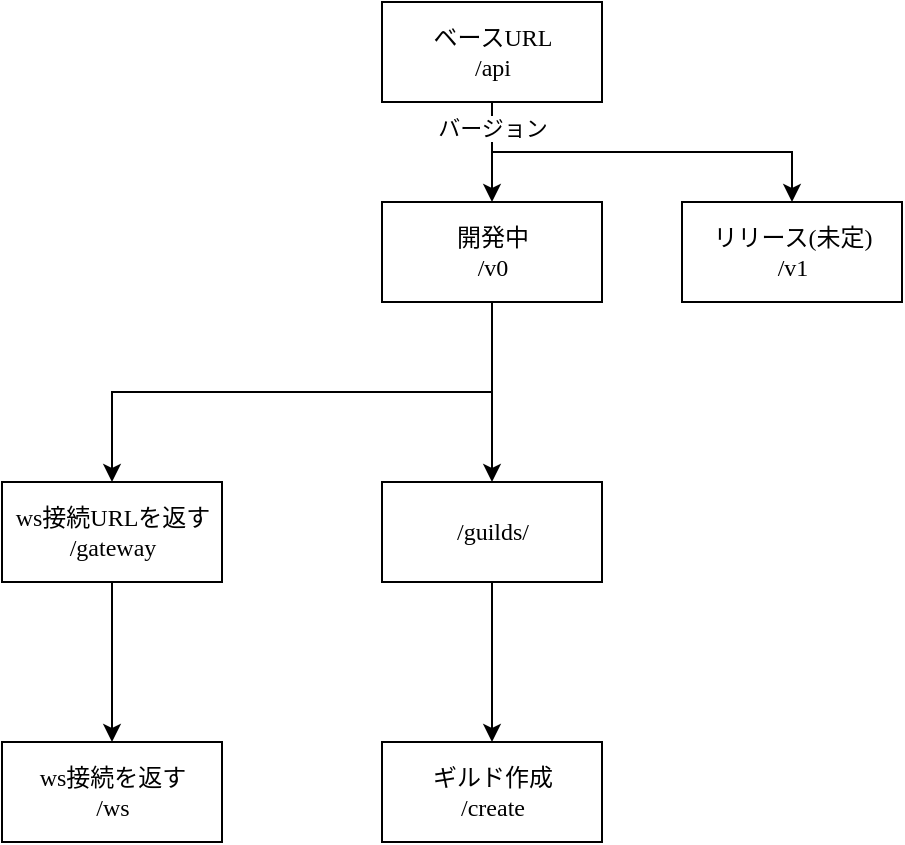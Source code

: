 <mxfile version="20.8.13" type="github" pages="2">
  <diagram name="ページ1" id="-7ceIXDPW2_akQOP-5Nq">
    <mxGraphModel dx="2029" dy="1097" grid="1" gridSize="10" guides="1" tooltips="1" connect="1" arrows="1" fold="1" page="1" pageScale="1" pageWidth="827" pageHeight="1169" math="0" shadow="0">
      <root>
        <mxCell id="0" />
        <mxCell id="1" parent="0" />
        <mxCell id="iln5lI4_UesfJCWmbQeq-12" value="ベースURL&lt;br&gt;&lt;div&gt;/api&lt;/div&gt;" style="html=1;fontFamily=Garamond;" parent="1" vertex="1">
          <mxGeometry x="230" y="40" width="110" height="50" as="geometry" />
        </mxCell>
        <mxCell id="iln5lI4_UesfJCWmbQeq-32" value="" style="edgeStyle=orthogonalEdgeStyle;rounded=0;orthogonalLoop=1;jettySize=auto;html=1;exitX=0.5;exitY=1;exitDx=0;exitDy=0;" parent="1" source="iln5lI4_UesfJCWmbQeq-14" target="iln5lI4_UesfJCWmbQeq-31" edge="1">
          <mxGeometry relative="1" as="geometry" />
        </mxCell>
        <mxCell id="iln5lI4_UesfJCWmbQeq-40" value="" style="edgeStyle=orthogonalEdgeStyle;rounded=0;orthogonalLoop=1;jettySize=auto;html=1;fontFamily=Garamond;" parent="1" source="iln5lI4_UesfJCWmbQeq-14" target="iln5lI4_UesfJCWmbQeq-39" edge="1">
          <mxGeometry relative="1" as="geometry" />
        </mxCell>
        <mxCell id="iln5lI4_UesfJCWmbQeq-14" value="&lt;div&gt;開発中&lt;br&gt;&lt;/div&gt;&lt;div&gt;/v0&lt;/div&gt;" style="html=1;fontFamily=Garamond;" parent="1" vertex="1">
          <mxGeometry x="230" y="140" width="110" height="50" as="geometry" />
        </mxCell>
        <mxCell id="iln5lI4_UesfJCWmbQeq-17" value="リリース(未定)&lt;br&gt;&lt;div&gt;/v1&lt;/div&gt;" style="html=1;fontFamily=Garamond;" parent="1" vertex="1">
          <mxGeometry x="380" y="140" width="110" height="50" as="geometry" />
        </mxCell>
        <mxCell id="iln5lI4_UesfJCWmbQeq-21" value="" style="edgeStyle=orthogonalEdgeStyle;rounded=0;orthogonalLoop=1;jettySize=auto;html=1;entryX=0.5;entryY=0;entryDx=0;entryDy=0;exitX=0.5;exitY=1;exitDx=0;exitDy=0;" parent="1" source="iln5lI4_UesfJCWmbQeq-12" target="iln5lI4_UesfJCWmbQeq-17" edge="1">
          <mxGeometry x="-0.5" relative="1" as="geometry">
            <mxPoint x="285" y="180" as="targetPoint" />
            <mxPoint x="290" y="130" as="sourcePoint" />
            <mxPoint as="offset" />
          </mxGeometry>
        </mxCell>
        <mxCell id="iln5lI4_UesfJCWmbQeq-13" value="バージョン" style="edgeStyle=orthogonalEdgeStyle;rounded=0;orthogonalLoop=1;jettySize=auto;html=1;exitX=0.5;exitY=1;exitDx=0;exitDy=0;entryX=0.5;entryY=0;entryDx=0;entryDy=0;" parent="1" source="iln5lI4_UesfJCWmbQeq-12" target="iln5lI4_UesfJCWmbQeq-14" edge="1">
          <mxGeometry x="-0.5" relative="1" as="geometry">
            <mxPoint x="300" y="130" as="targetPoint" />
            <Array as="points" />
            <mxPoint as="offset" />
          </mxGeometry>
        </mxCell>
        <mxCell id="iln5lI4_UesfJCWmbQeq-48" style="edgeStyle=orthogonalEdgeStyle;rounded=0;orthogonalLoop=1;jettySize=auto;html=1;fontFamily=Garamond;" parent="1" source="iln5lI4_UesfJCWmbQeq-31" target="iln5lI4_UesfJCWmbQeq-47" edge="1">
          <mxGeometry relative="1" as="geometry" />
        </mxCell>
        <mxCell id="iln5lI4_UesfJCWmbQeq-31" value="&lt;div&gt;ws接続URLを返す&lt;br&gt;&lt;/div&gt;&lt;div&gt;/gateway&lt;/div&gt;" style="html=1;fontFamily=Garamond;" parent="1" vertex="1">
          <mxGeometry x="40" y="280" width="110" height="50" as="geometry" />
        </mxCell>
        <mxCell id="iln5lI4_UesfJCWmbQeq-43" value="" style="edgeStyle=orthogonalEdgeStyle;rounded=0;orthogonalLoop=1;jettySize=auto;html=1;fontFamily=Garamond;" parent="1" source="iln5lI4_UesfJCWmbQeq-39" target="iln5lI4_UesfJCWmbQeq-42" edge="1">
          <mxGeometry relative="1" as="geometry" />
        </mxCell>
        <mxCell id="iln5lI4_UesfJCWmbQeq-39" value="&lt;div&gt;/guilds/&lt;/div&gt;" style="html=1;fontFamily=Garamond;" parent="1" vertex="1">
          <mxGeometry x="230" y="280" width="110" height="50" as="geometry" />
        </mxCell>
        <mxCell id="iln5lI4_UesfJCWmbQeq-42" value="ギルド作成&lt;br&gt;&lt;div&gt;/create&lt;/div&gt;" style="html=1;fontFamily=Garamond;" parent="1" vertex="1">
          <mxGeometry x="230" y="410" width="110" height="50" as="geometry" />
        </mxCell>
        <mxCell id="iln5lI4_UesfJCWmbQeq-47" value="&lt;div&gt;ws接続を返す&lt;br&gt;&lt;/div&gt;&lt;div&gt;/ws&lt;/div&gt;" style="html=1;fontFamily=Garamond;" parent="1" vertex="1">
          <mxGeometry x="40" y="410" width="110" height="50" as="geometry" />
        </mxCell>
      </root>
    </mxGraphModel>
  </diagram>
  <diagram id="mPe1std_lfuKujRbk9eR" name="ページ2">
    <mxGraphModel dx="400" dy="287" grid="1" gridSize="10" guides="1" tooltips="1" connect="1" arrows="1" fold="1" page="1" pageScale="1" pageWidth="827" pageHeight="1169" math="0" shadow="0">
      <root>
        <mxCell id="0" />
        <mxCell id="1" parent="0" />
        <mxCell id="XEXK7phXKVfzAwQ8zvIh-19" value="Server" style="shape=table;startSize=30;container=1;collapsible=1;childLayout=tableLayout;fixedRows=1;rowLines=0;fontStyle=1;align=center;resizeLast=1;" vertex="1" parent="1">
          <mxGeometry x="80" y="60" width="180" height="150" as="geometry" />
        </mxCell>
        <mxCell id="XEXK7phXKVfzAwQ8zvIh-20" value="" style="shape=tableRow;horizontal=0;startSize=0;swimlaneHead=0;swimlaneBody=0;fillColor=none;collapsible=0;dropTarget=0;points=[[0,0.5],[1,0.5]];portConstraint=eastwest;top=0;left=0;right=0;bottom=1;" vertex="1" parent="XEXK7phXKVfzAwQ8zvIh-19">
          <mxGeometry y="30" width="180" height="30" as="geometry" />
        </mxCell>
        <mxCell id="XEXK7phXKVfzAwQ8zvIh-21" value="PK" style="shape=partialRectangle;connectable=0;fillColor=none;top=0;left=0;bottom=0;right=0;fontStyle=1;overflow=hidden;" vertex="1" parent="XEXK7phXKVfzAwQ8zvIh-20">
          <mxGeometry width="30" height="30" as="geometry">
            <mxRectangle width="30" height="30" as="alternateBounds" />
          </mxGeometry>
        </mxCell>
        <mxCell id="XEXK7phXKVfzAwQ8zvIh-22" value="UniqueID" style="shape=partialRectangle;connectable=0;fillColor=none;top=0;left=0;bottom=0;right=0;align=left;spacingLeft=6;fontStyle=5;overflow=hidden;" vertex="1" parent="XEXK7phXKVfzAwQ8zvIh-20">
          <mxGeometry x="30" width="150" height="30" as="geometry">
            <mxRectangle width="150" height="30" as="alternateBounds" />
          </mxGeometry>
        </mxCell>
        <mxCell id="XEXK7phXKVfzAwQ8zvIh-23" value="" style="shape=tableRow;horizontal=0;startSize=0;swimlaneHead=0;swimlaneBody=0;fillColor=none;collapsible=0;dropTarget=0;points=[[0,0.5],[1,0.5]];portConstraint=eastwest;top=0;left=0;right=0;bottom=0;" vertex="1" parent="XEXK7phXKVfzAwQ8zvIh-19">
          <mxGeometry y="60" width="180" height="30" as="geometry" />
        </mxCell>
        <mxCell id="XEXK7phXKVfzAwQ8zvIh-24" value="" style="shape=partialRectangle;connectable=0;fillColor=none;top=0;left=0;bottom=0;right=0;editable=1;overflow=hidden;" vertex="1" parent="XEXK7phXKVfzAwQ8zvIh-23">
          <mxGeometry width="30" height="30" as="geometry">
            <mxRectangle width="30" height="30" as="alternateBounds" />
          </mxGeometry>
        </mxCell>
        <mxCell id="XEXK7phXKVfzAwQ8zvIh-25" value="Row 1" style="shape=partialRectangle;connectable=0;fillColor=none;top=0;left=0;bottom=0;right=0;align=left;spacingLeft=6;overflow=hidden;" vertex="1" parent="XEXK7phXKVfzAwQ8zvIh-23">
          <mxGeometry x="30" width="150" height="30" as="geometry">
            <mxRectangle width="150" height="30" as="alternateBounds" />
          </mxGeometry>
        </mxCell>
        <mxCell id="XEXK7phXKVfzAwQ8zvIh-26" value="" style="shape=tableRow;horizontal=0;startSize=0;swimlaneHead=0;swimlaneBody=0;fillColor=none;collapsible=0;dropTarget=0;points=[[0,0.5],[1,0.5]];portConstraint=eastwest;top=0;left=0;right=0;bottom=0;" vertex="1" parent="XEXK7phXKVfzAwQ8zvIh-19">
          <mxGeometry y="90" width="180" height="30" as="geometry" />
        </mxCell>
        <mxCell id="XEXK7phXKVfzAwQ8zvIh-27" value="" style="shape=partialRectangle;connectable=0;fillColor=none;top=0;left=0;bottom=0;right=0;editable=1;overflow=hidden;" vertex="1" parent="XEXK7phXKVfzAwQ8zvIh-26">
          <mxGeometry width="30" height="30" as="geometry">
            <mxRectangle width="30" height="30" as="alternateBounds" />
          </mxGeometry>
        </mxCell>
        <mxCell id="XEXK7phXKVfzAwQ8zvIh-28" value="Row 2" style="shape=partialRectangle;connectable=0;fillColor=none;top=0;left=0;bottom=0;right=0;align=left;spacingLeft=6;overflow=hidden;" vertex="1" parent="XEXK7phXKVfzAwQ8zvIh-26">
          <mxGeometry x="30" width="150" height="30" as="geometry">
            <mxRectangle width="150" height="30" as="alternateBounds" />
          </mxGeometry>
        </mxCell>
        <mxCell id="XEXK7phXKVfzAwQ8zvIh-29" value="" style="shape=tableRow;horizontal=0;startSize=0;swimlaneHead=0;swimlaneBody=0;fillColor=none;collapsible=0;dropTarget=0;points=[[0,0.5],[1,0.5]];portConstraint=eastwest;top=0;left=0;right=0;bottom=0;" vertex="1" parent="XEXK7phXKVfzAwQ8zvIh-19">
          <mxGeometry y="120" width="180" height="30" as="geometry" />
        </mxCell>
        <mxCell id="XEXK7phXKVfzAwQ8zvIh-30" value="" style="shape=partialRectangle;connectable=0;fillColor=none;top=0;left=0;bottom=0;right=0;editable=1;overflow=hidden;" vertex="1" parent="XEXK7phXKVfzAwQ8zvIh-29">
          <mxGeometry width="30" height="30" as="geometry">
            <mxRectangle width="30" height="30" as="alternateBounds" />
          </mxGeometry>
        </mxCell>
        <mxCell id="XEXK7phXKVfzAwQ8zvIh-31" value="Row 3" style="shape=partialRectangle;connectable=0;fillColor=none;top=0;left=0;bottom=0;right=0;align=left;spacingLeft=6;overflow=hidden;" vertex="1" parent="XEXK7phXKVfzAwQ8zvIh-29">
          <mxGeometry x="30" width="150" height="30" as="geometry">
            <mxRectangle width="150" height="30" as="alternateBounds" />
          </mxGeometry>
        </mxCell>
        <mxCell id="XEXK7phXKVfzAwQ8zvIh-35" value="" style="edgeStyle=orthogonalEdgeStyle;rounded=0;orthogonalLoop=1;jettySize=auto;html=1;" edge="1" parent="1" source="XEXK7phXKVfzAwQ8zvIh-32" target="XEXK7phXKVfzAwQ8zvIh-34">
          <mxGeometry relative="1" as="geometry" />
        </mxCell>
        <mxCell id="XEXK7phXKVfzAwQ8zvIh-32" value="a" style="html=1;" vertex="1" parent="1">
          <mxGeometry x="200" y="360" width="110" height="50" as="geometry" />
        </mxCell>
        <mxCell id="XEXK7phXKVfzAwQ8zvIh-49" style="edgeStyle=orthogonalEdgeStyle;rounded=0;orthogonalLoop=1;jettySize=auto;html=1;" edge="1" parent="1" source="XEXK7phXKVfzAwQ8zvIh-34" target="XEXK7phXKVfzAwQ8zvIh-41">
          <mxGeometry relative="1" as="geometry" />
        </mxCell>
        <mxCell id="XEXK7phXKVfzAwQ8zvIh-34" value="0x01" style="whiteSpace=wrap;html=1;" vertex="1" parent="1">
          <mxGeometry x="195" y="425" width="120" height="60" as="geometry" />
        </mxCell>
        <mxCell id="XEXK7phXKVfzAwQ8zvIh-36" value="" style="edgeStyle=orthogonalEdgeStyle;rounded=0;orthogonalLoop=1;jettySize=auto;html=1;" edge="1" parent="1" source="XEXK7phXKVfzAwQ8zvIh-37" target="XEXK7phXKVfzAwQ8zvIh-38">
          <mxGeometry relative="1" as="geometry" />
        </mxCell>
        <mxCell id="XEXK7phXKVfzAwQ8zvIh-37" value="b" style="html=1;" vertex="1" parent="1">
          <mxGeometry x="359" y="360" width="110" height="50" as="geometry" />
        </mxCell>
        <mxCell id="XEXK7phXKVfzAwQ8zvIh-64" style="edgeStyle=orthogonalEdgeStyle;rounded=0;orthogonalLoop=1;jettySize=auto;html=1;" edge="1" parent="1" source="XEXK7phXKVfzAwQ8zvIh-38" target="XEXK7phXKVfzAwQ8zvIh-42">
          <mxGeometry relative="1" as="geometry" />
        </mxCell>
        <mxCell id="XEXK7phXKVfzAwQ8zvIh-38" value="0x02" style="whiteSpace=wrap;html=1;" vertex="1" parent="1">
          <mxGeometry x="354" y="425" width="120" height="60" as="geometry" />
        </mxCell>
        <mxCell id="XEXK7phXKVfzAwQ8zvIh-41" value="&lt;div&gt;0x01&lt;/div&gt;&lt;div&gt;3&lt;br&gt;&lt;/div&gt;" style="html=1;" vertex="1" parent="1">
          <mxGeometry x="200" y="560" width="110" height="50" as="geometry" />
        </mxCell>
        <mxCell id="XEXK7phXKVfzAwQ8zvIh-42" value="&lt;div&gt;0x02&lt;/div&gt;&lt;div&gt;2&lt;br&gt;&lt;/div&gt;" style="html=1;" vertex="1" parent="1">
          <mxGeometry x="359" y="550" width="110" height="50" as="geometry" />
        </mxCell>
        <mxCell id="XEXK7phXKVfzAwQ8zvIh-43" value="a := 1" style="text;html=1;align=center;verticalAlign=middle;resizable=0;points=[];autosize=1;strokeColor=none;fillColor=none;" vertex="1" parent="1">
          <mxGeometry x="230" y="310" width="50" height="30" as="geometry" />
        </mxCell>
        <mxCell id="XEXK7phXKVfzAwQ8zvIh-52" value="a=2" style="text;html=1;align=center;verticalAlign=middle;resizable=0;points=[];autosize=1;strokeColor=none;fillColor=none;" vertex="1" parent="1">
          <mxGeometry x="630" y="360" width="40" height="30" as="geometry" />
        </mxCell>
        <mxCell id="XEXK7phXKVfzAwQ8zvIh-53" value="print(c)" style="text;html=1;align=center;verticalAlign=middle;resizable=0;points=[];autosize=1;strokeColor=none;fillColor=none;" vertex="1" parent="1">
          <mxGeometry x="660" y="420" width="60" height="30" as="geometry" />
        </mxCell>
        <mxCell id="XEXK7phXKVfzAwQ8zvIh-55" value="" style="edgeStyle=orthogonalEdgeStyle;rounded=0;orthogonalLoop=1;jettySize=auto;html=1;entryX=0.612;entryY=0.009;entryDx=0;entryDy=0;entryPerimeter=0;" edge="1" parent="1" source="XEXK7phXKVfzAwQ8zvIh-54" target="XEXK7phXKVfzAwQ8zvIh-32">
          <mxGeometry relative="1" as="geometry" />
        </mxCell>
        <mxCell id="XEXK7phXKVfzAwQ8zvIh-56" style="edgeStyle=orthogonalEdgeStyle;rounded=0;orthogonalLoop=1;jettySize=auto;html=1;" edge="1" parent="1" source="XEXK7phXKVfzAwQ8zvIh-54" target="XEXK7phXKVfzAwQ8zvIh-37">
          <mxGeometry relative="1" as="geometry" />
        </mxCell>
        <mxCell id="XEXK7phXKVfzAwQ8zvIh-54" value="0x03" style="whiteSpace=wrap;html=1;" vertex="1" parent="1">
          <mxGeometry x="330" y="260" width="120" height="60" as="geometry" />
        </mxCell>
        <mxCell id="XEXK7phXKVfzAwQ8zvIh-59" style="edgeStyle=orthogonalEdgeStyle;rounded=0;orthogonalLoop=1;jettySize=auto;html=1;" edge="1" parent="1" source="XEXK7phXKVfzAwQ8zvIh-58" target="XEXK7phXKVfzAwQ8zvIh-54">
          <mxGeometry relative="1" as="geometry" />
        </mxCell>
        <mxCell id="XEXK7phXKVfzAwQ8zvIh-58" value="v" style="whiteSpace=wrap;html=1;" vertex="1" parent="1">
          <mxGeometry x="294" y="140" width="120" height="60" as="geometry" />
        </mxCell>
        <mxCell id="XEXK7phXKVfzAwQ8zvIh-60" value="p:=&amp;amp;v" style="text;html=1;align=center;verticalAlign=middle;resizable=0;points=[];autosize=1;strokeColor=none;fillColor=none;" vertex="1" parent="1">
          <mxGeometry x="490" y="100" width="50" height="30" as="geometry" />
        </mxCell>
        <mxCell id="XEXK7phXKVfzAwQ8zvIh-63" style="edgeStyle=orthogonalEdgeStyle;rounded=0;orthogonalLoop=1;jettySize=auto;html=1;entryX=0.5;entryY=0;entryDx=0;entryDy=0;exitX=0.5;exitY=1;exitDx=0;exitDy=0;" edge="1" parent="1" source="XEXK7phXKVfzAwQ8zvIh-62" target="XEXK7phXKVfzAwQ8zvIh-54">
          <mxGeometry relative="1" as="geometry" />
        </mxCell>
        <mxCell id="XEXK7phXKVfzAwQ8zvIh-62" value="p" style="whiteSpace=wrap;html=1;" vertex="1" parent="1">
          <mxGeometry x="490" y="140" width="120" height="60" as="geometry" />
        </mxCell>
      </root>
    </mxGraphModel>
  </diagram>
</mxfile>
